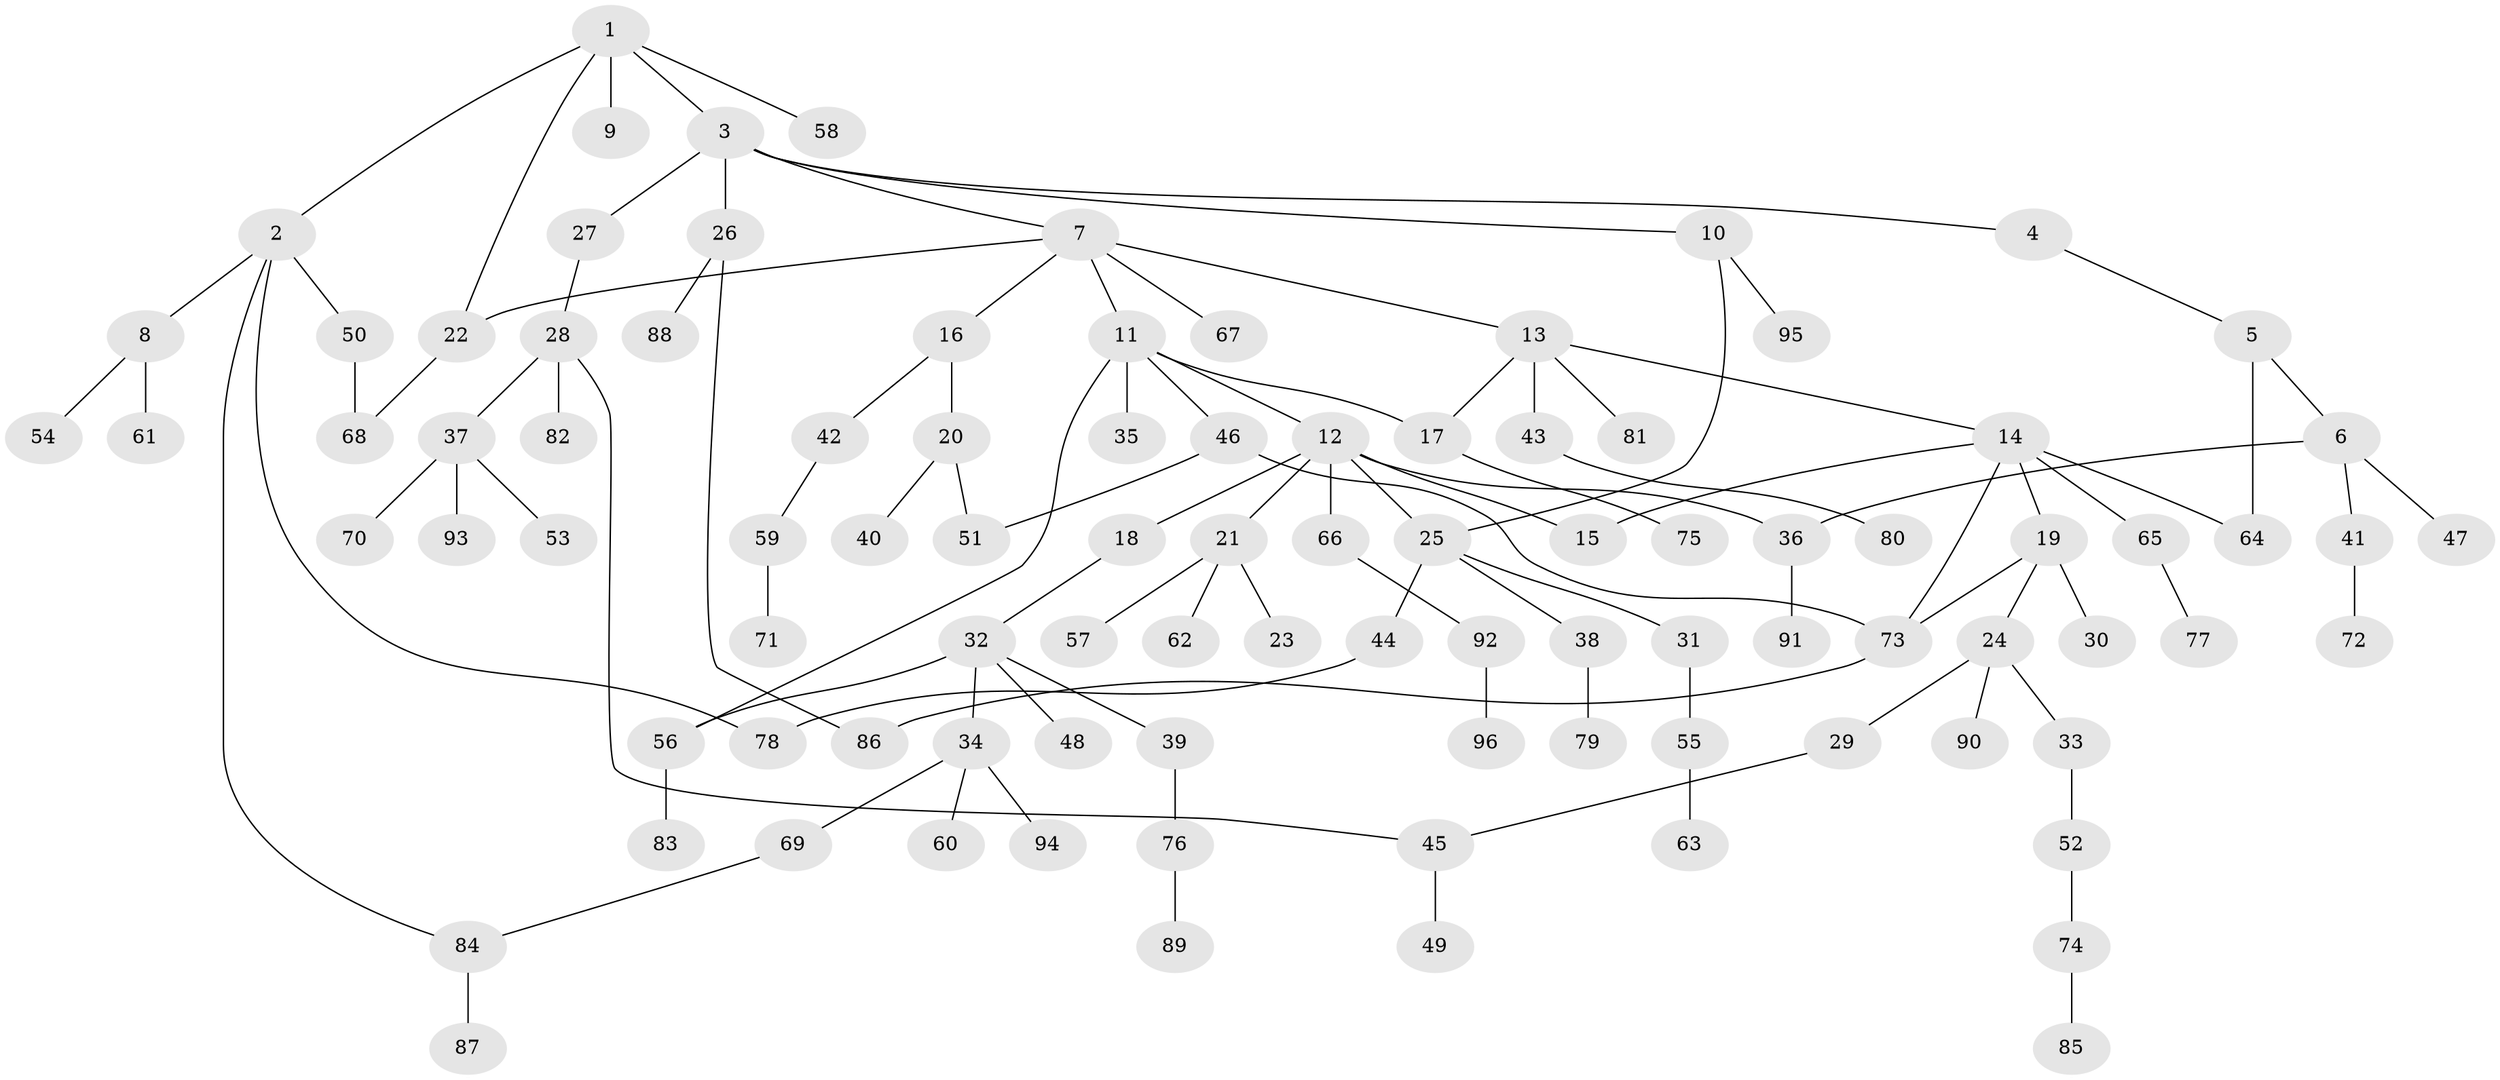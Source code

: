 // Generated by graph-tools (version 1.1) at 2025/01/03/09/25 03:01:12]
// undirected, 96 vertices, 110 edges
graph export_dot {
graph [start="1"]
  node [color=gray90,style=filled];
  1;
  2;
  3;
  4;
  5;
  6;
  7;
  8;
  9;
  10;
  11;
  12;
  13;
  14;
  15;
  16;
  17;
  18;
  19;
  20;
  21;
  22;
  23;
  24;
  25;
  26;
  27;
  28;
  29;
  30;
  31;
  32;
  33;
  34;
  35;
  36;
  37;
  38;
  39;
  40;
  41;
  42;
  43;
  44;
  45;
  46;
  47;
  48;
  49;
  50;
  51;
  52;
  53;
  54;
  55;
  56;
  57;
  58;
  59;
  60;
  61;
  62;
  63;
  64;
  65;
  66;
  67;
  68;
  69;
  70;
  71;
  72;
  73;
  74;
  75;
  76;
  77;
  78;
  79;
  80;
  81;
  82;
  83;
  84;
  85;
  86;
  87;
  88;
  89;
  90;
  91;
  92;
  93;
  94;
  95;
  96;
  1 -- 2;
  1 -- 3;
  1 -- 9;
  1 -- 22;
  1 -- 58;
  2 -- 8;
  2 -- 50;
  2 -- 84;
  2 -- 78;
  3 -- 4;
  3 -- 7;
  3 -- 10;
  3 -- 26;
  3 -- 27;
  4 -- 5;
  5 -- 6;
  5 -- 64;
  6 -- 41;
  6 -- 47;
  6 -- 36;
  7 -- 11;
  7 -- 13;
  7 -- 16;
  7 -- 67;
  7 -- 22;
  8 -- 54;
  8 -- 61;
  10 -- 25;
  10 -- 95;
  11 -- 12;
  11 -- 35;
  11 -- 46;
  11 -- 17;
  11 -- 56;
  12 -- 18;
  12 -- 21;
  12 -- 36;
  12 -- 66;
  12 -- 25;
  12 -- 15;
  13 -- 14;
  13 -- 17;
  13 -- 43;
  13 -- 81;
  14 -- 15;
  14 -- 19;
  14 -- 64;
  14 -- 65;
  14 -- 73;
  16 -- 20;
  16 -- 42;
  17 -- 75;
  18 -- 32;
  19 -- 24;
  19 -- 30;
  19 -- 73;
  20 -- 40;
  20 -- 51;
  21 -- 23;
  21 -- 57;
  21 -- 62;
  22 -- 68;
  24 -- 29;
  24 -- 33;
  24 -- 90;
  25 -- 31;
  25 -- 38;
  25 -- 44;
  26 -- 86;
  26 -- 88;
  27 -- 28;
  28 -- 37;
  28 -- 45;
  28 -- 82;
  29 -- 45;
  31 -- 55;
  32 -- 34;
  32 -- 39;
  32 -- 48;
  32 -- 56;
  33 -- 52;
  34 -- 60;
  34 -- 69;
  34 -- 94;
  36 -- 91;
  37 -- 53;
  37 -- 70;
  37 -- 93;
  38 -- 79;
  39 -- 76;
  41 -- 72;
  42 -- 59;
  43 -- 80;
  44 -- 78;
  45 -- 49;
  46 -- 51;
  46 -- 73;
  50 -- 68;
  52 -- 74;
  55 -- 63;
  56 -- 83;
  59 -- 71;
  65 -- 77;
  66 -- 92;
  69 -- 84;
  73 -- 86;
  74 -- 85;
  76 -- 89;
  84 -- 87;
  92 -- 96;
}
